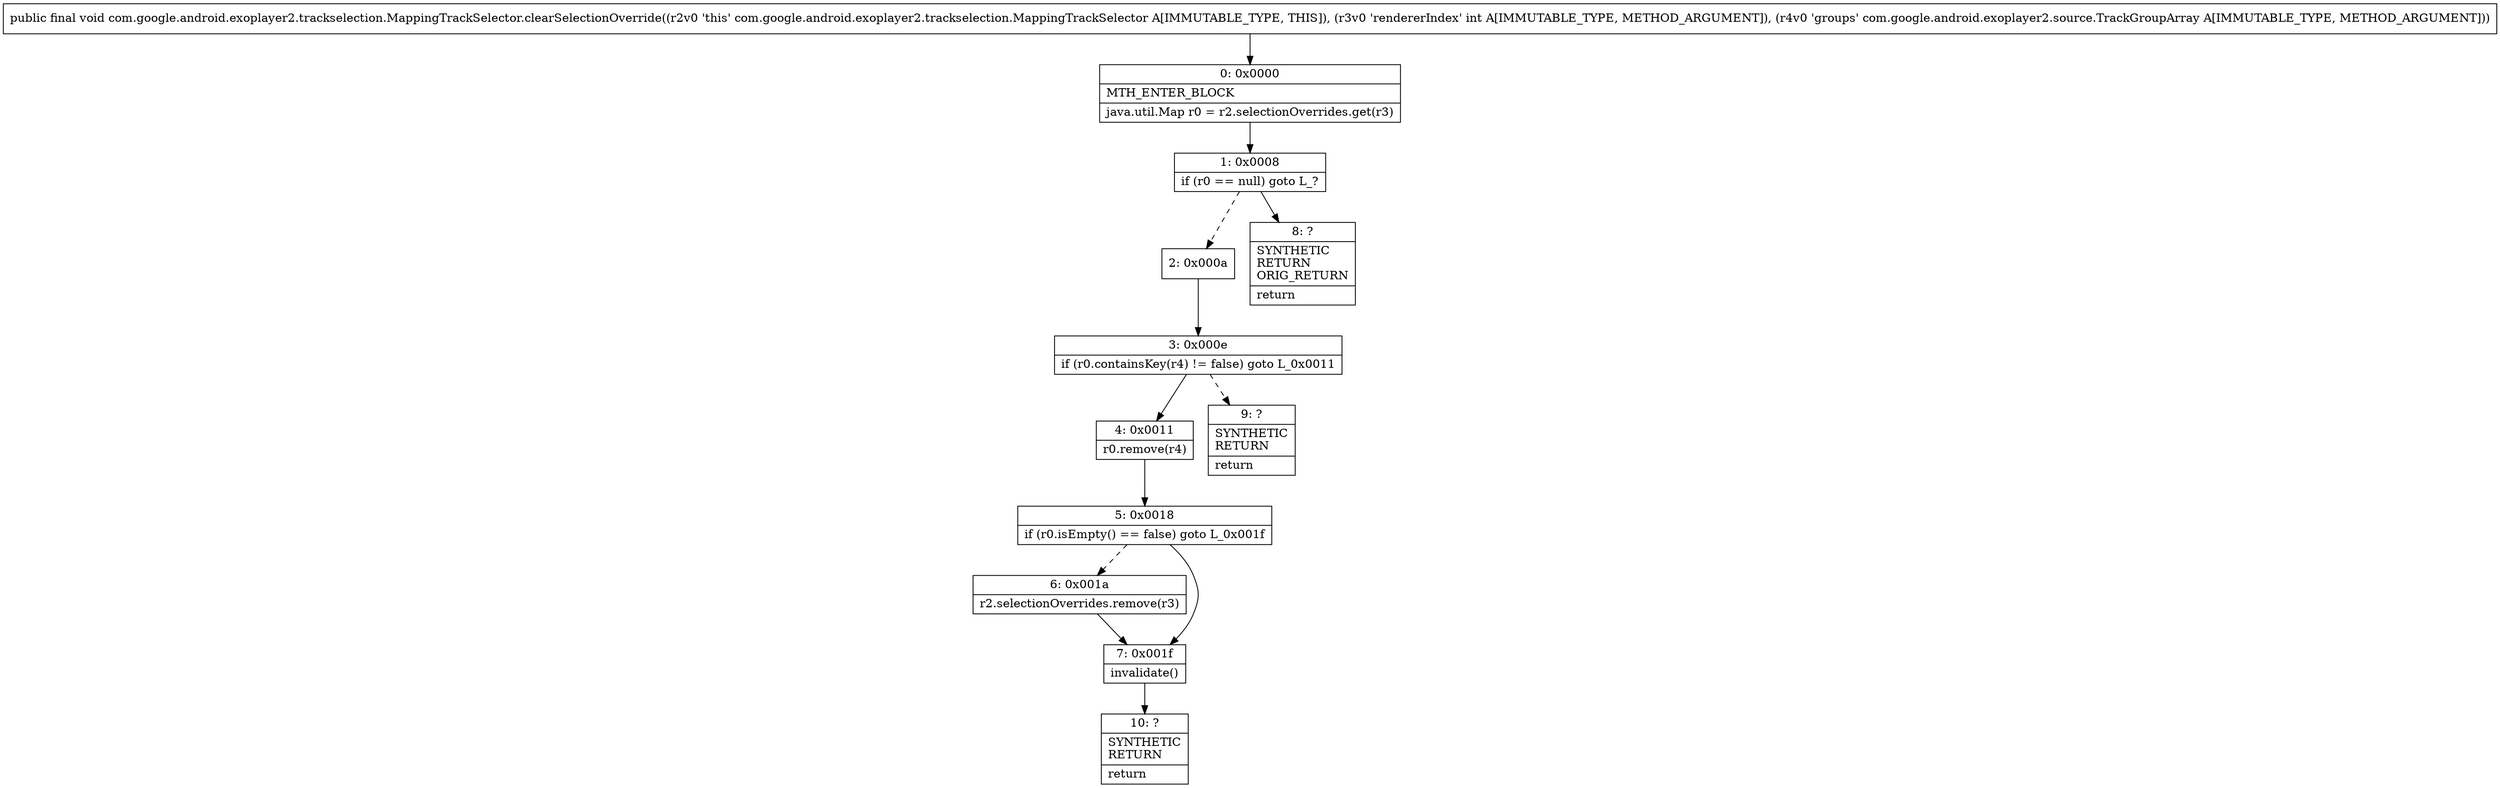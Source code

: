 digraph "CFG forcom.google.android.exoplayer2.trackselection.MappingTrackSelector.clearSelectionOverride(ILcom\/google\/android\/exoplayer2\/source\/TrackGroupArray;)V" {
Node_0 [shape=record,label="{0\:\ 0x0000|MTH_ENTER_BLOCK\l|java.util.Map r0 = r2.selectionOverrides.get(r3)\l}"];
Node_1 [shape=record,label="{1\:\ 0x0008|if (r0 == null) goto L_?\l}"];
Node_2 [shape=record,label="{2\:\ 0x000a}"];
Node_3 [shape=record,label="{3\:\ 0x000e|if (r0.containsKey(r4) != false) goto L_0x0011\l}"];
Node_4 [shape=record,label="{4\:\ 0x0011|r0.remove(r4)\l}"];
Node_5 [shape=record,label="{5\:\ 0x0018|if (r0.isEmpty() == false) goto L_0x001f\l}"];
Node_6 [shape=record,label="{6\:\ 0x001a|r2.selectionOverrides.remove(r3)\l}"];
Node_7 [shape=record,label="{7\:\ 0x001f|invalidate()\l}"];
Node_8 [shape=record,label="{8\:\ ?|SYNTHETIC\lRETURN\lORIG_RETURN\l|return\l}"];
Node_9 [shape=record,label="{9\:\ ?|SYNTHETIC\lRETURN\l|return\l}"];
Node_10 [shape=record,label="{10\:\ ?|SYNTHETIC\lRETURN\l|return\l}"];
MethodNode[shape=record,label="{public final void com.google.android.exoplayer2.trackselection.MappingTrackSelector.clearSelectionOverride((r2v0 'this' com.google.android.exoplayer2.trackselection.MappingTrackSelector A[IMMUTABLE_TYPE, THIS]), (r3v0 'rendererIndex' int A[IMMUTABLE_TYPE, METHOD_ARGUMENT]), (r4v0 'groups' com.google.android.exoplayer2.source.TrackGroupArray A[IMMUTABLE_TYPE, METHOD_ARGUMENT])) }"];
MethodNode -> Node_0;
Node_0 -> Node_1;
Node_1 -> Node_2[style=dashed];
Node_1 -> Node_8;
Node_2 -> Node_3;
Node_3 -> Node_4;
Node_3 -> Node_9[style=dashed];
Node_4 -> Node_5;
Node_5 -> Node_6[style=dashed];
Node_5 -> Node_7;
Node_6 -> Node_7;
Node_7 -> Node_10;
}

